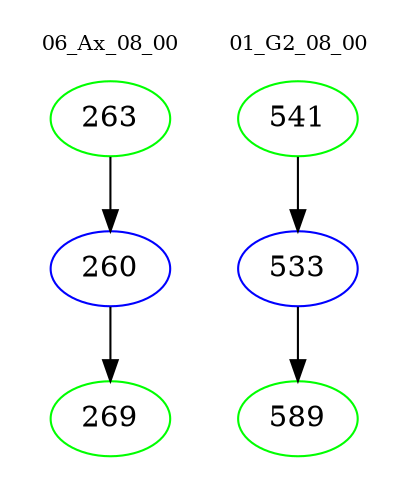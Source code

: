 digraph{
subgraph cluster_0 {
color = white
label = "06_Ax_08_00";
fontsize=10;
T0_263 [label="263", color="green"]
T0_263 -> T0_260 [color="black"]
T0_260 [label="260", color="blue"]
T0_260 -> T0_269 [color="black"]
T0_269 [label="269", color="green"]
}
subgraph cluster_1 {
color = white
label = "01_G2_08_00";
fontsize=10;
T1_541 [label="541", color="green"]
T1_541 -> T1_533 [color="black"]
T1_533 [label="533", color="blue"]
T1_533 -> T1_589 [color="black"]
T1_589 [label="589", color="green"]
}
}
